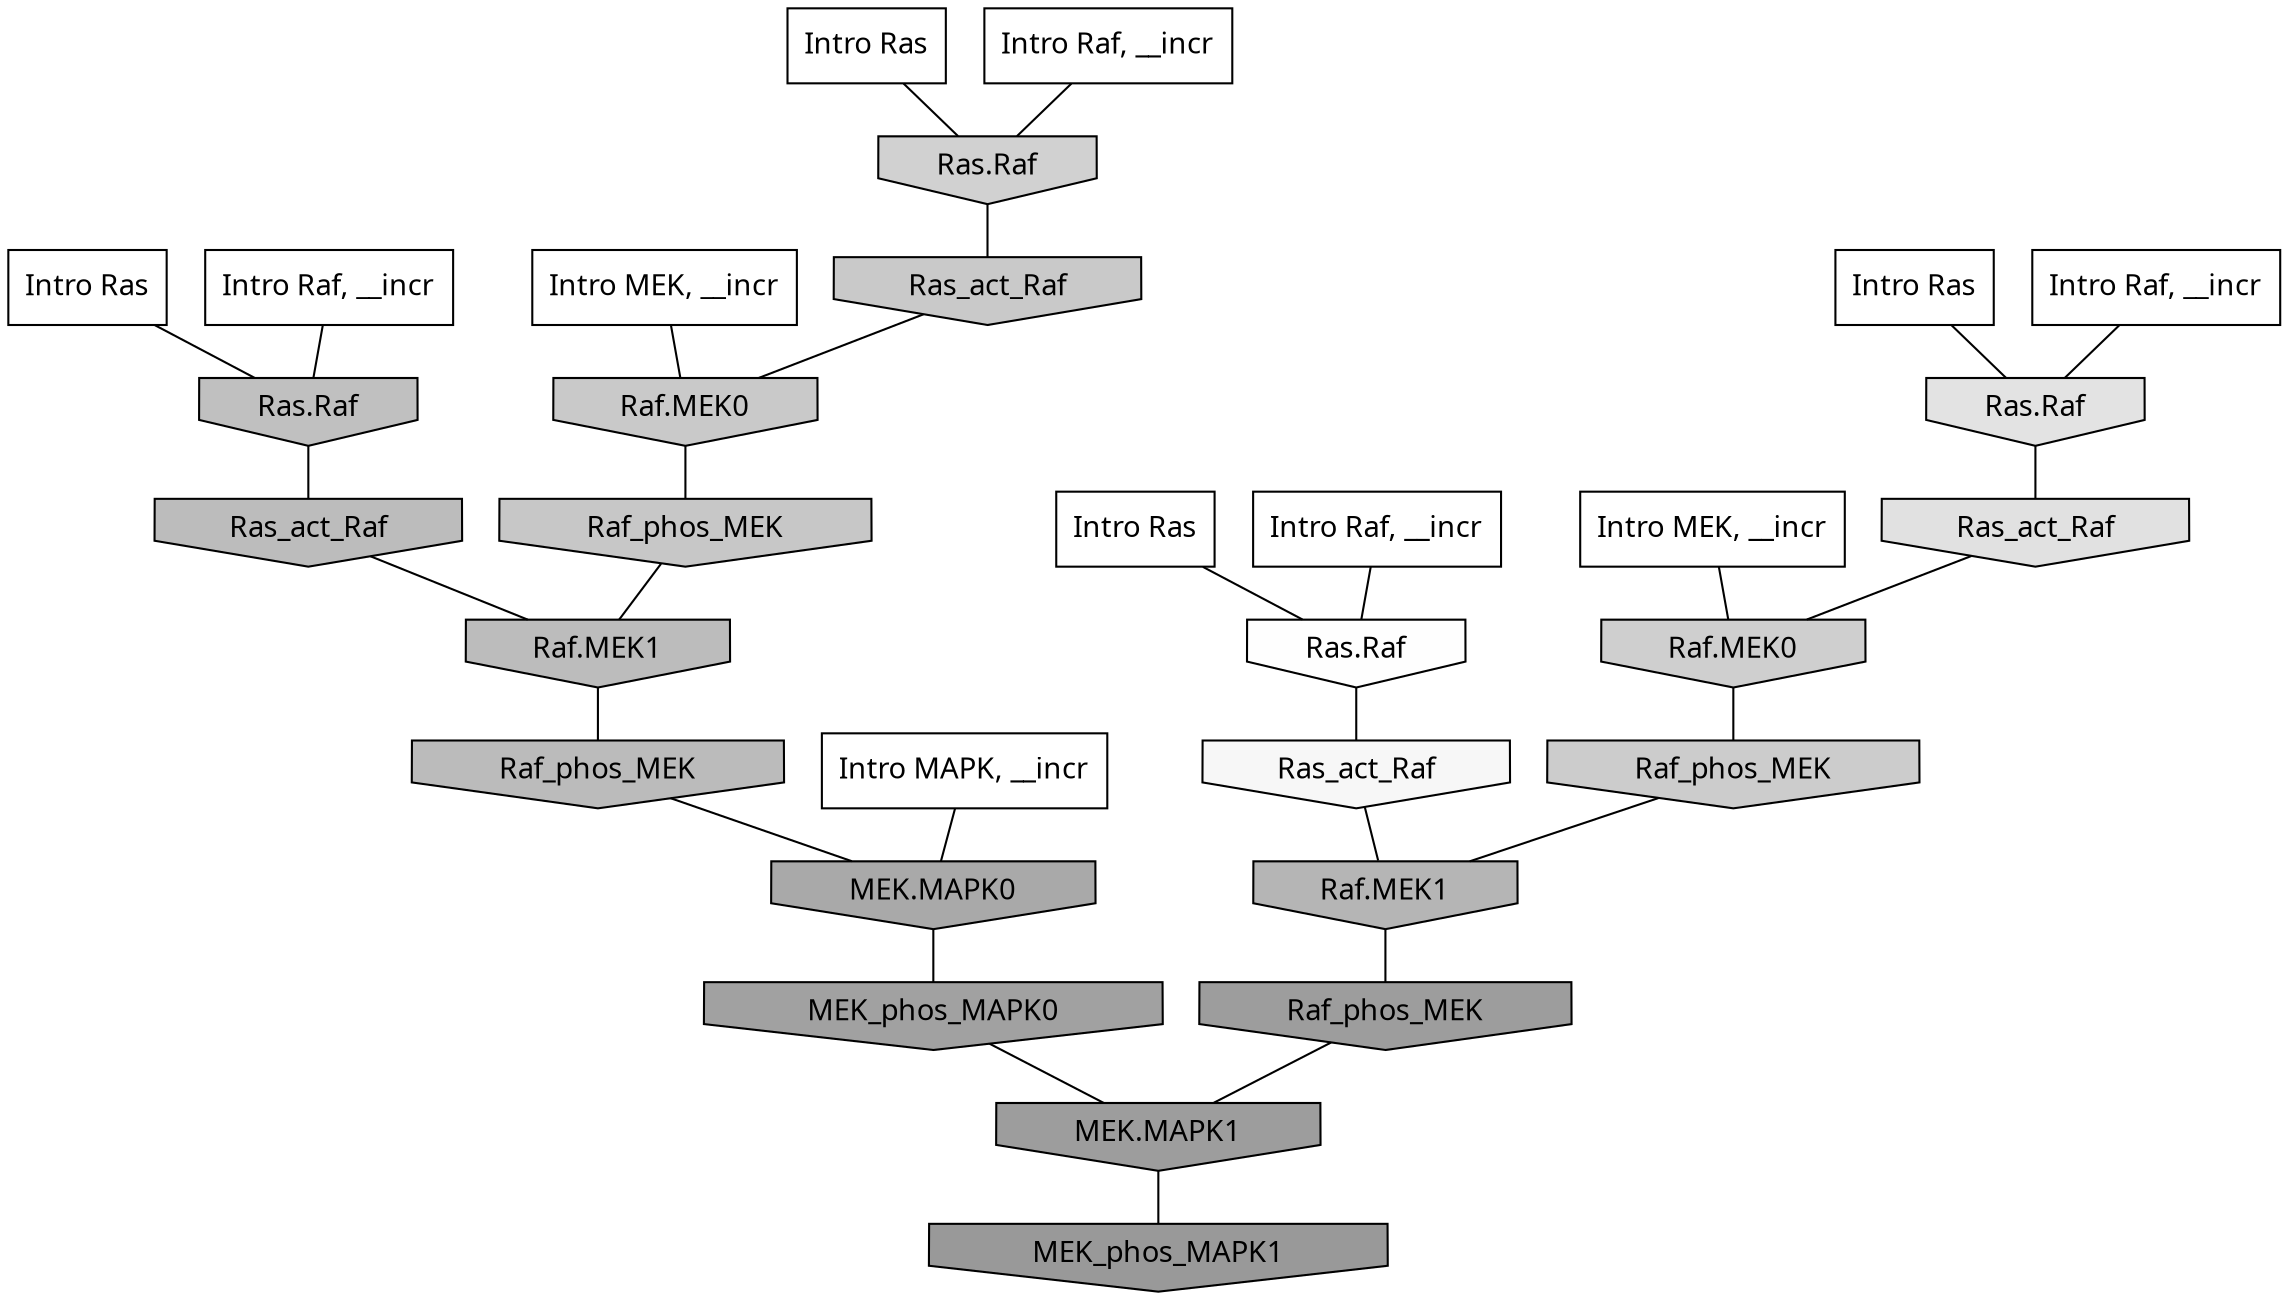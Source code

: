 digraph G{
  rankdir="TB";
  ranksep=0.30;
  node [fontname="CMU Serif"];
  edge [fontname="CMU Serif"];
  
  4 [label="Intro Ras", shape=rectangle, style=filled, fillcolor="0.000 0.000 1.000"]
  
  13 [label="Intro Ras", shape=rectangle, style=filled, fillcolor="0.000 0.000 1.000"]
  
  30 [label="Intro Ras", shape=rectangle, style=filled, fillcolor="0.000 0.000 1.000"]
  
  52 [label="Intro Ras", shape=rectangle, style=filled, fillcolor="0.000 0.000 1.000"]
  
  129 [label="Intro Raf, __incr", shape=rectangle, style=filled, fillcolor="0.000 0.000 1.000"]
  
  264 [label="Intro Raf, __incr", shape=rectangle, style=filled, fillcolor="0.000 0.000 1.000"]
  
  298 [label="Intro Raf, __incr", shape=rectangle, style=filled, fillcolor="0.000 0.000 1.000"]
  
  709 [label="Intro Raf, __incr", shape=rectangle, style=filled, fillcolor="0.000 0.000 1.000"]
  
  1266 [label="Intro MEK, __incr", shape=rectangle, style=filled, fillcolor="0.000 0.000 1.000"]
  
  1763 [label="Intro MEK, __incr", shape=rectangle, style=filled, fillcolor="0.000 0.000 1.000"]
  
  2879 [label="Intro MAPK, __incr", shape=rectangle, style=filled, fillcolor="0.000 0.000 1.000"]
  
  3334 [label="Ras.Raf", shape=invhouse, style=filled, fillcolor="0.000 0.000 0.995"]
  
  3468 [label="Ras_act_Raf", shape=invhouse, style=filled, fillcolor="0.000 0.000 0.967"]
  
  4154 [label="Ras.Raf", shape=invhouse, style=filled, fillcolor="0.000 0.000 0.887"]
  
  4228 [label="Ras_act_Raf", shape=invhouse, style=filled, fillcolor="0.000 0.000 0.879"]
  
  4921 [label="Ras.Raf", shape=invhouse, style=filled, fillcolor="0.000 0.000 0.820"]
  
  5028 [label="Raf.MEK0", shape=invhouse, style=filled, fillcolor="0.000 0.000 0.811"]
  
  5188 [label="Raf_phos_MEK", shape=invhouse, style=filled, fillcolor="0.000 0.000 0.798"]
  
  5338 [label="Ras_act_Raf", shape=invhouse, style=filled, fillcolor="0.000 0.000 0.788"]
  
  5340 [label="Raf.MEK0", shape=invhouse, style=filled, fillcolor="0.000 0.000 0.788"]
  
  5437 [label="Raf_phos_MEK", shape=invhouse, style=filled, fillcolor="0.000 0.000 0.781"]
  
  5787 [label="Ras.Raf", shape=invhouse, style=filled, fillcolor="0.000 0.000 0.753"]
  
  6018 [label="Ras_act_Raf", shape=invhouse, style=filled, fillcolor="0.000 0.000 0.736"]
  
  6025 [label="Raf.MEK1", shape=invhouse, style=filled, fillcolor="0.000 0.000 0.736"]
  
  6093 [label="Raf_phos_MEK", shape=invhouse, style=filled, fillcolor="0.000 0.000 0.731"]
  
  6455 [label="Raf.MEK1", shape=invhouse, style=filled, fillcolor="0.000 0.000 0.710"]
  
  7472 [label="MEK.MAPK0", shape=invhouse, style=filled, fillcolor="0.000 0.000 0.663"]
  
  8240 [label="MEK_phos_MAPK0", shape=invhouse, style=filled, fillcolor="0.000 0.000 0.632"]
  
  8681 [label="Raf_phos_MEK", shape=invhouse, style=filled, fillcolor="0.000 0.000 0.614"]
  
  8683 [label="MEK.MAPK1", shape=invhouse, style=filled, fillcolor="0.000 0.000 0.614"]
  
  8999 [label="MEK_phos_MAPK1", shape=invhouse, style=filled, fillcolor="0.000 0.000 0.600"]
  
  
  8683 -> 8999 [dir=none, color="0.000 0.000 0.000"] 
  8681 -> 8683 [dir=none, color="0.000 0.000 0.000"] 
  8240 -> 8683 [dir=none, color="0.000 0.000 0.000"] 
  7472 -> 8240 [dir=none, color="0.000 0.000 0.000"] 
  6455 -> 8681 [dir=none, color="0.000 0.000 0.000"] 
  6093 -> 7472 [dir=none, color="0.000 0.000 0.000"] 
  6025 -> 6093 [dir=none, color="0.000 0.000 0.000"] 
  6018 -> 6025 [dir=none, color="0.000 0.000 0.000"] 
  5787 -> 6018 [dir=none, color="0.000 0.000 0.000"] 
  5437 -> 6025 [dir=none, color="0.000 0.000 0.000"] 
  5340 -> 5437 [dir=none, color="0.000 0.000 0.000"] 
  5338 -> 5340 [dir=none, color="0.000 0.000 0.000"] 
  5188 -> 6455 [dir=none, color="0.000 0.000 0.000"] 
  5028 -> 5188 [dir=none, color="0.000 0.000 0.000"] 
  4921 -> 5338 [dir=none, color="0.000 0.000 0.000"] 
  4228 -> 5028 [dir=none, color="0.000 0.000 0.000"] 
  4154 -> 4228 [dir=none, color="0.000 0.000 0.000"] 
  3468 -> 6455 [dir=none, color="0.000 0.000 0.000"] 
  3334 -> 3468 [dir=none, color="0.000 0.000 0.000"] 
  2879 -> 7472 [dir=none, color="0.000 0.000 0.000"] 
  1763 -> 5028 [dir=none, color="0.000 0.000 0.000"] 
  1266 -> 5340 [dir=none, color="0.000 0.000 0.000"] 
  709 -> 4154 [dir=none, color="0.000 0.000 0.000"] 
  298 -> 3334 [dir=none, color="0.000 0.000 0.000"] 
  264 -> 5787 [dir=none, color="0.000 0.000 0.000"] 
  129 -> 4921 [dir=none, color="0.000 0.000 0.000"] 
  52 -> 4921 [dir=none, color="0.000 0.000 0.000"] 
  30 -> 4154 [dir=none, color="0.000 0.000 0.000"] 
  13 -> 3334 [dir=none, color="0.000 0.000 0.000"] 
  4 -> 5787 [dir=none, color="0.000 0.000 0.000"] 
  
  }
